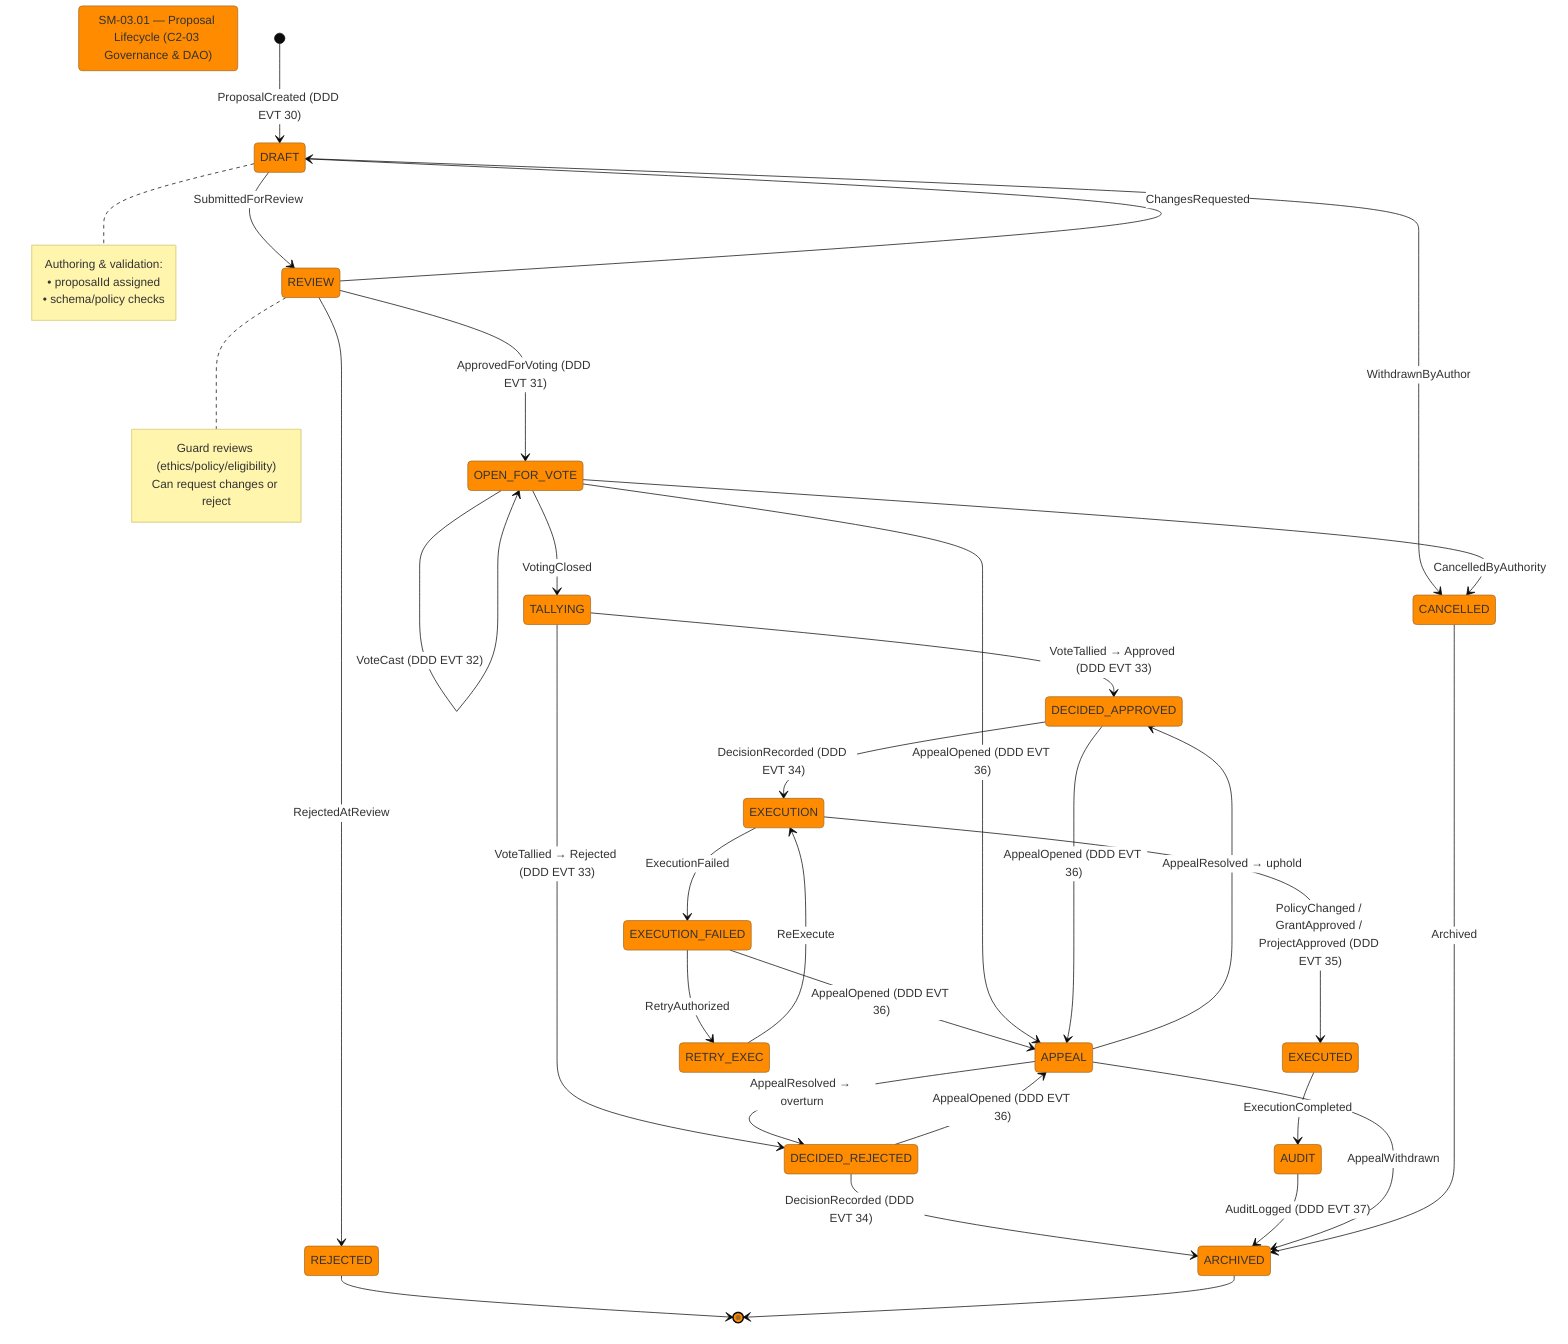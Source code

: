 %%{init: {'theme':'base','themeVariables':{ 'primaryColor':'#ff8b00','edgeLabelBackground':'#ffffff','tertiaryColor':'#fef3c7'}}}%%
stateDiagram-v2
title: SM-03.01 — Proposal Lifecycle (C2-03 Governance & DAO)

[*] --> DRAFT : ProposalCreated (DDD EVT 30)
note right of DRAFT
  Authoring & validation:
  • proposalId assigned
  • schema/policy checks
end note

DRAFT --> REVIEW : SubmittedForReview
note right of REVIEW
  Guard reviews (ethics/policy/eligibility)
  Can request changes or reject
end note

REVIEW --> DRAFT : ChangesRequested
REVIEW --> REJECTED : RejectedAtReview
REVIEW --> OPEN_FOR_VOTE : ApprovedForVoting (DDD EVT 31)

OPEN_FOR_VOTE --> OPEN_FOR_VOTE : VoteCast (DDD EVT 32)
OPEN_FOR_VOTE --> TALLYING : VotingClosed

TALLYING --> DECIDED_APPROVED : VoteTallied → Approved (DDD EVT 33)
TALLYING --> DECIDED_REJECTED : VoteTallied → Rejected (DDD EVT 33)

DECIDED_APPROVED --> EXECUTION : DecisionRecorded (DDD EVT 34)
DECIDED_REJECTED --> ARCHIVED : DecisionRecorded (DDD EVT 34)

EXECUTION --> EXECUTED : PolicyChanged / GrantApproved / ProjectApproved (DDD EVT 35)
EXECUTION --> EXECUTION_FAILED : ExecutionFailed

EXECUTION_FAILED --> APPEAL : AppealOpened (DDD EVT 36)
EXECUTION_FAILED --> RETRY_EXEC : RetryAuthorized
RETRY_EXEC --> EXECUTION : ReExecute

EXECUTED --> AUDIT : ExecutionCompleted
AUDIT --> ARCHIVED : AuditLogged (DDD EVT 37)

%% Appeals (can originate from voters or oversight)
OPEN_FOR_VOTE --> APPEAL : AppealOpened (DDD EVT 36)
DECIDED_APPROVED --> APPEAL : AppealOpened (DDD EVT 36)
DECIDED_REJECTED --> APPEAL : AppealOpened (DDD EVT 36)

APPEAL --> DECIDED_APPROVED : AppealResolved → uphold
APPEAL --> DECIDED_REJECTED : AppealResolved → overturn
APPEAL --> ARCHIVED : AppealWithdrawn

%% Cancellations
DRAFT --> CANCELLED : WithdrawnByAuthor
OPEN_FOR_VOTE --> CANCELLED : CancelledByAuthority
CANCELLED --> ARCHIVED : Archived

%% Terminal states
REJECTED --> [*]
ARCHIVED --> [*]

%% ===== Styling =====
classDef core fill:#ff8b00,stroke:#333,color:#fff,font-weight:bold;
class DRAFT,REVIEW,OPEN_FOR_VOTE,TALLYING,DECIDED_APPROVED,DECIDED_REJECTED,EXECUTION,EXECUTED,EXECUTION_FAILED,RETRY_EXEC,APPEAL,AUDIT,ARCHIVED,REJECTED,CANCELLED core;